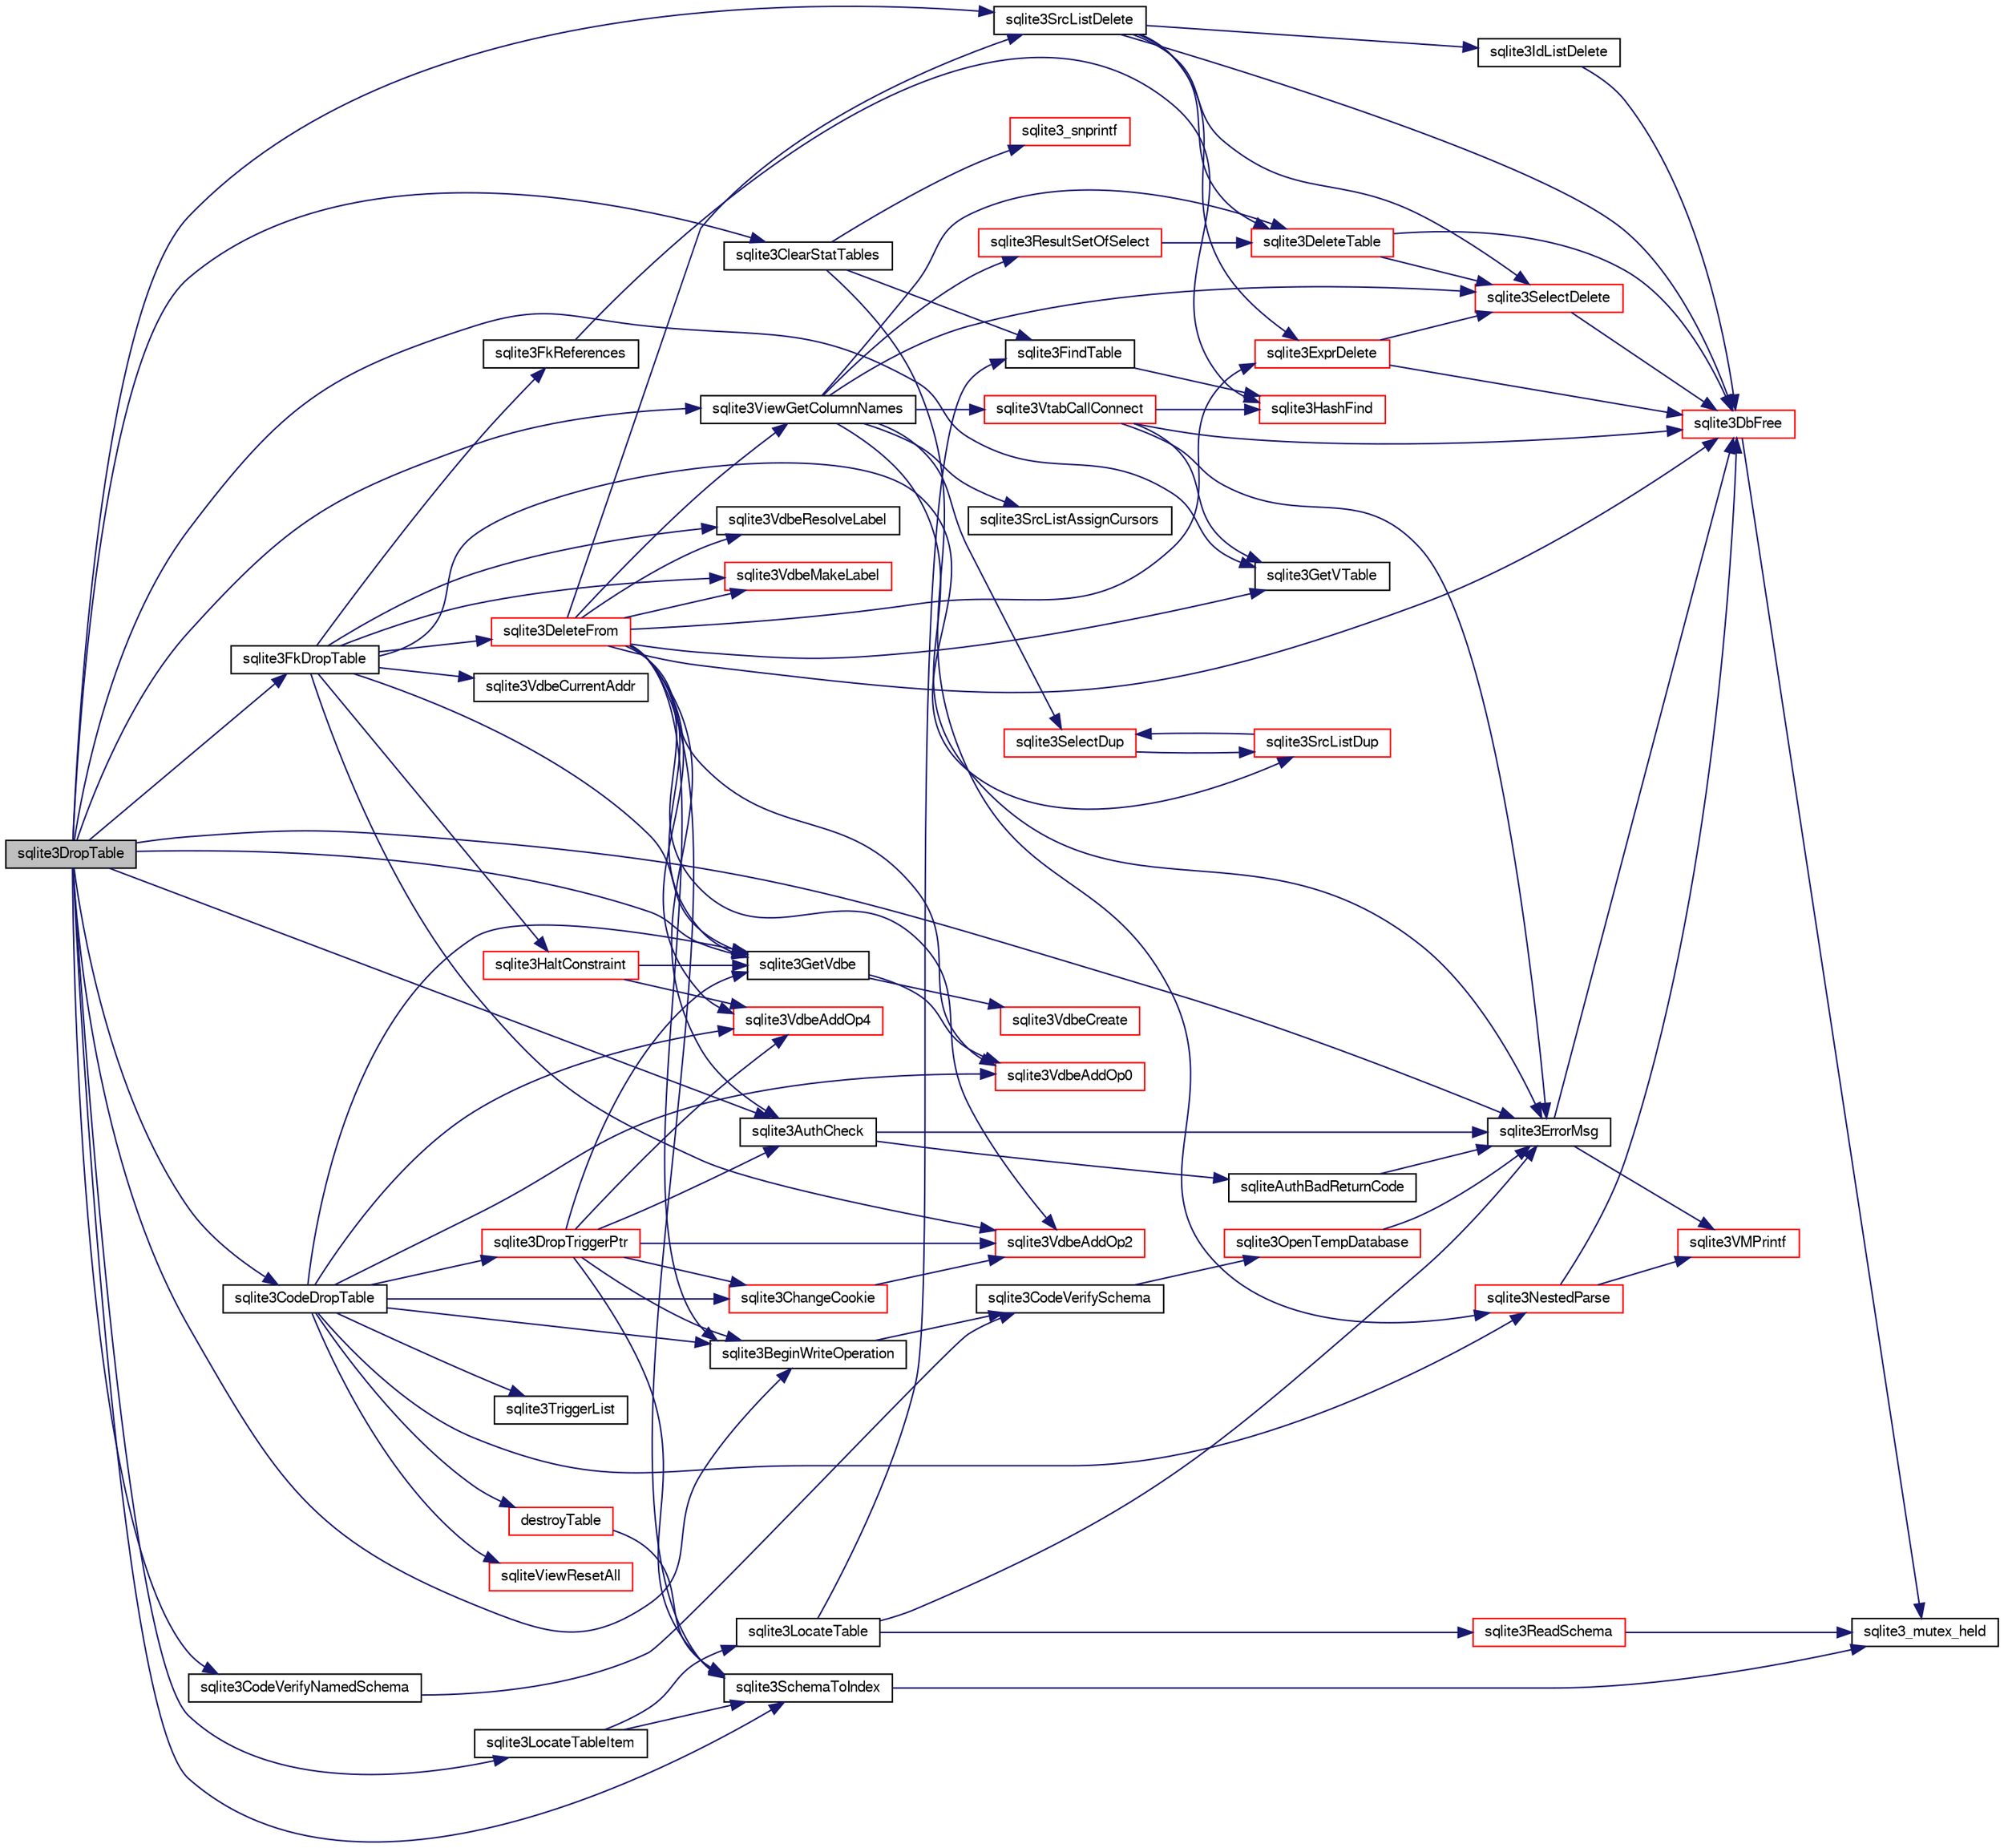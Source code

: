 digraph "sqlite3DropTable"
{
  edge [fontname="FreeSans",fontsize="10",labelfontname="FreeSans",labelfontsize="10"];
  node [fontname="FreeSans",fontsize="10",shape=record];
  rankdir="LR";
  Node503761 [label="sqlite3DropTable",height=0.2,width=0.4,color="black", fillcolor="grey75", style="filled", fontcolor="black"];
  Node503761 -> Node503762 [color="midnightblue",fontsize="10",style="solid",fontname="FreeSans"];
  Node503762 [label="sqlite3LocateTableItem",height=0.2,width=0.4,color="black", fillcolor="white", style="filled",URL="$sqlite3_8c.html#ac80229652e6d3200bd88dff77f874888"];
  Node503762 -> Node503763 [color="midnightblue",fontsize="10",style="solid",fontname="FreeSans"];
  Node503763 [label="sqlite3SchemaToIndex",height=0.2,width=0.4,color="black", fillcolor="white", style="filled",URL="$sqlite3_8c.html#ad9ef77a42022f1f8c8ab71b5761f5134"];
  Node503763 -> Node503764 [color="midnightblue",fontsize="10",style="solid",fontname="FreeSans"];
  Node503764 [label="sqlite3_mutex_held",height=0.2,width=0.4,color="black", fillcolor="white", style="filled",URL="$sqlite3_8c.html#acf77da68932b6bc163c5e68547ecc3e7"];
  Node503762 -> Node503765 [color="midnightblue",fontsize="10",style="solid",fontname="FreeSans"];
  Node503765 [label="sqlite3LocateTable",height=0.2,width=0.4,color="black", fillcolor="white", style="filled",URL="$sqlite3_8c.html#adfeea5b18971250d4ff7f5a44e134d75"];
  Node503765 -> Node503766 [color="midnightblue",fontsize="10",style="solid",fontname="FreeSans"];
  Node503766 [label="sqlite3ReadSchema",height=0.2,width=0.4,color="red", fillcolor="white", style="filled",URL="$sqlite3_8c.html#ac41a97f30334f7d35b2b5713097eca90"];
  Node503766 -> Node503764 [color="midnightblue",fontsize="10",style="solid",fontname="FreeSans"];
  Node503765 -> Node504102 [color="midnightblue",fontsize="10",style="solid",fontname="FreeSans"];
  Node504102 [label="sqlite3FindTable",height=0.2,width=0.4,color="black", fillcolor="white", style="filled",URL="$sqlite3_8c.html#afa51dbee6173bf3a8a3df76b07cea789"];
  Node504102 -> Node504101 [color="midnightblue",fontsize="10",style="solid",fontname="FreeSans"];
  Node504101 [label="sqlite3HashFind",height=0.2,width=0.4,color="red", fillcolor="white", style="filled",URL="$sqlite3_8c.html#a8ca124229470a66b4c9c141ded48e2aa"];
  Node503765 -> Node504080 [color="midnightblue",fontsize="10",style="solid",fontname="FreeSans"];
  Node504080 [label="sqlite3ErrorMsg",height=0.2,width=0.4,color="black", fillcolor="white", style="filled",URL="$sqlite3_8c.html#aee2798e173651adae0f9c85469f3457d"];
  Node504080 -> Node503772 [color="midnightblue",fontsize="10",style="solid",fontname="FreeSans"];
  Node503772 [label="sqlite3VMPrintf",height=0.2,width=0.4,color="red", fillcolor="white", style="filled",URL="$sqlite3_8c.html#a05535d0982ef06fbc2ee8195ebbae689"];
  Node504080 -> Node503780 [color="midnightblue",fontsize="10",style="solid",fontname="FreeSans"];
  Node503780 [label="sqlite3DbFree",height=0.2,width=0.4,color="red", fillcolor="white", style="filled",URL="$sqlite3_8c.html#ac70ab821a6607b4a1b909582dc37a069"];
  Node503780 -> Node503764 [color="midnightblue",fontsize="10",style="solid",fontname="FreeSans"];
  Node503761 -> Node504722 [color="midnightblue",fontsize="10",style="solid",fontname="FreeSans"];
  Node504722 [label="sqlite3CodeVerifyNamedSchema",height=0.2,width=0.4,color="black", fillcolor="white", style="filled",URL="$sqlite3_8c.html#a30331e33b8e462cbe3aa83c8bddb8c0e"];
  Node504722 -> Node504723 [color="midnightblue",fontsize="10",style="solid",fontname="FreeSans"];
  Node504723 [label="sqlite3CodeVerifySchema",height=0.2,width=0.4,color="black", fillcolor="white", style="filled",URL="$sqlite3_8c.html#ad9d8708d96f8416ec59ebf41c57000f9"];
  Node504723 -> Node504724 [color="midnightblue",fontsize="10",style="solid",fontname="FreeSans"];
  Node504724 [label="sqlite3OpenTempDatabase",height=0.2,width=0.4,color="red", fillcolor="white", style="filled",URL="$sqlite3_8c.html#aaf3088380b731428b72d3b5777f93755"];
  Node504724 -> Node504080 [color="midnightblue",fontsize="10",style="solid",fontname="FreeSans"];
  Node503761 -> Node503763 [color="midnightblue",fontsize="10",style="solid",fontname="FreeSans"];
  Node503761 -> Node504725 [color="midnightblue",fontsize="10",style="solid",fontname="FreeSans"];
  Node504725 [label="sqlite3ViewGetColumnNames",height=0.2,width=0.4,color="black", fillcolor="white", style="filled",URL="$sqlite3_8c.html#aebc7cd8d9e2bd174ae0a60363d3f6ce8"];
  Node504725 -> Node504726 [color="midnightblue",fontsize="10",style="solid",fontname="FreeSans"];
  Node504726 [label="sqlite3VtabCallConnect",height=0.2,width=0.4,color="red", fillcolor="white", style="filled",URL="$sqlite3_8c.html#a9642d55303e8d284d096fabc53460e28"];
  Node504726 -> Node504691 [color="midnightblue",fontsize="10",style="solid",fontname="FreeSans"];
  Node504691 [label="sqlite3GetVTable",height=0.2,width=0.4,color="black", fillcolor="white", style="filled",URL="$sqlite3_8c.html#a85465ef27057193295e321f0caf488ed"];
  Node504726 -> Node504101 [color="midnightblue",fontsize="10",style="solid",fontname="FreeSans"];
  Node504726 -> Node504080 [color="midnightblue",fontsize="10",style="solid",fontname="FreeSans"];
  Node504726 -> Node503780 [color="midnightblue",fontsize="10",style="solid",fontname="FreeSans"];
  Node504725 -> Node504080 [color="midnightblue",fontsize="10",style="solid",fontname="FreeSans"];
  Node504725 -> Node504727 [color="midnightblue",fontsize="10",style="solid",fontname="FreeSans"];
  Node504727 [label="sqlite3SelectDup",height=0.2,width=0.4,color="red", fillcolor="white", style="filled",URL="$sqlite3_8c.html#af8a7f75590dced000c27784d90b57b87"];
  Node504727 -> Node504735 [color="midnightblue",fontsize="10",style="solid",fontname="FreeSans"];
  Node504735 [label="sqlite3SrcListDup",height=0.2,width=0.4,color="red", fillcolor="white", style="filled",URL="$sqlite3_8c.html#a915ece76ebeede6852f63a447753ef9f"];
  Node504735 -> Node504727 [color="midnightblue",fontsize="10",style="solid",fontname="FreeSans"];
  Node504725 -> Node504738 [color="midnightblue",fontsize="10",style="solid",fontname="FreeSans"];
  Node504738 [label="sqlite3SrcListAssignCursors",height=0.2,width=0.4,color="black", fillcolor="white", style="filled",URL="$sqlite3_8c.html#a30fb47cdcb938aac958fe5da10c72821"];
  Node504725 -> Node504739 [color="midnightblue",fontsize="10",style="solid",fontname="FreeSans"];
  Node504739 [label="sqlite3ResultSetOfSelect",height=0.2,width=0.4,color="red", fillcolor="white", style="filled",URL="$sqlite3_8c.html#ade35a86757654a36498d74152aa2fda8"];
  Node504739 -> Node504090 [color="midnightblue",fontsize="10",style="solid",fontname="FreeSans"];
  Node504090 [label="sqlite3DeleteTable",height=0.2,width=0.4,color="red", fillcolor="white", style="filled",URL="$sqlite3_8c.html#a7fd3d507375a381a3807f92735318973"];
  Node504090 -> Node503780 [color="midnightblue",fontsize="10",style="solid",fontname="FreeSans"];
  Node504090 -> Node504085 [color="midnightblue",fontsize="10",style="solid",fontname="FreeSans"];
  Node504085 [label="sqlite3SelectDelete",height=0.2,width=0.4,color="red", fillcolor="white", style="filled",URL="$sqlite3_8c.html#a0f56959f0acac85496744f0d068854a0"];
  Node504085 -> Node503780 [color="midnightblue",fontsize="10",style="solid",fontname="FreeSans"];
  Node504725 -> Node504090 [color="midnightblue",fontsize="10",style="solid",fontname="FreeSans"];
  Node504725 -> Node504085 [color="midnightblue",fontsize="10",style="solid",fontname="FreeSans"];
  Node503761 -> Node504810 [color="midnightblue",fontsize="10",style="solid",fontname="FreeSans"];
  Node504810 [label="sqlite3AuthCheck",height=0.2,width=0.4,color="black", fillcolor="white", style="filled",URL="$sqlite3_8c.html#a83c75b8b7aa1c35301005be7ff1a8582"];
  Node504810 -> Node504080 [color="midnightblue",fontsize="10",style="solid",fontname="FreeSans"];
  Node504810 -> Node504805 [color="midnightblue",fontsize="10",style="solid",fontname="FreeSans"];
  Node504805 [label="sqliteAuthBadReturnCode",height=0.2,width=0.4,color="black", fillcolor="white", style="filled",URL="$sqlite3_8c.html#ad8fdda3ef346903a89e24dd825642bc1"];
  Node504805 -> Node504080 [color="midnightblue",fontsize="10",style="solid",fontname="FreeSans"];
  Node503761 -> Node504691 [color="midnightblue",fontsize="10",style="solid",fontname="FreeSans"];
  Node503761 -> Node504080 [color="midnightblue",fontsize="10",style="solid",fontname="FreeSans"];
  Node503761 -> Node504829 [color="midnightblue",fontsize="10",style="solid",fontname="FreeSans"];
  Node504829 [label="sqlite3GetVdbe",height=0.2,width=0.4,color="black", fillcolor="white", style="filled",URL="$sqlite3_8c.html#a76b721dcd00b0587308547594cb6c1f4"];
  Node504829 -> Node504830 [color="midnightblue",fontsize="10",style="solid",fontname="FreeSans"];
  Node504830 [label="sqlite3VdbeCreate",height=0.2,width=0.4,color="red", fillcolor="white", style="filled",URL="$sqlite3_8c.html#a7778fbbc1a7b677f680ce0afc44a88e2"];
  Node504829 -> Node504831 [color="midnightblue",fontsize="10",style="solid",fontname="FreeSans"];
  Node504831 [label="sqlite3VdbeAddOp0",height=0.2,width=0.4,color="red", fillcolor="white", style="filled",URL="$sqlite3_8c.html#a0aefd237fc1d629f3a3d3d454ced408a"];
  Node503761 -> Node504834 [color="midnightblue",fontsize="10",style="solid",fontname="FreeSans"];
  Node504834 [label="sqlite3BeginWriteOperation",height=0.2,width=0.4,color="black", fillcolor="white", style="filled",URL="$sqlite3_8c.html#a21b1b811bbe305f922244f8913c87f10"];
  Node504834 -> Node504723 [color="midnightblue",fontsize="10",style="solid",fontname="FreeSans"];
  Node503761 -> Node504835 [color="midnightblue",fontsize="10",style="solid",fontname="FreeSans"];
  Node504835 [label="sqlite3ClearStatTables",height=0.2,width=0.4,color="black", fillcolor="white", style="filled",URL="$sqlite3_8c.html#a3a6659fbbc07f5bd5d327d88e6660702"];
  Node504835 -> Node503883 [color="midnightblue",fontsize="10",style="solid",fontname="FreeSans"];
  Node503883 [label="sqlite3_snprintf",height=0.2,width=0.4,color="red", fillcolor="white", style="filled",URL="$sqlite3_8c.html#aa2695a752e971577f5784122f2013c40"];
  Node504835 -> Node504102 [color="midnightblue",fontsize="10",style="solid",fontname="FreeSans"];
  Node504835 -> Node504836 [color="midnightblue",fontsize="10",style="solid",fontname="FreeSans"];
  Node504836 [label="sqlite3NestedParse",height=0.2,width=0.4,color="red", fillcolor="white", style="filled",URL="$sqlite3_8c.html#ae78bd6187a28892732af5428ec15b03f"];
  Node504836 -> Node503772 [color="midnightblue",fontsize="10",style="solid",fontname="FreeSans"];
  Node504836 -> Node503780 [color="midnightblue",fontsize="10",style="solid",fontname="FreeSans"];
  Node503761 -> Node504837 [color="midnightblue",fontsize="10",style="solid",fontname="FreeSans"];
  Node504837 [label="sqlite3FkDropTable",height=0.2,width=0.4,color="black", fillcolor="white", style="filled",URL="$sqlite3_8c.html#a1218c6fc74e89152ceaa4760e82f5ef9"];
  Node504837 -> Node504829 [color="midnightblue",fontsize="10",style="solid",fontname="FreeSans"];
  Node504837 -> Node504838 [color="midnightblue",fontsize="10",style="solid",fontname="FreeSans"];
  Node504838 [label="sqlite3FkReferences",height=0.2,width=0.4,color="black", fillcolor="white", style="filled",URL="$sqlite3_8c.html#a2337ae2a0965bfde19e983555bb78c01"];
  Node504838 -> Node504101 [color="midnightblue",fontsize="10",style="solid",fontname="FreeSans"];
  Node504837 -> Node504839 [color="midnightblue",fontsize="10",style="solid",fontname="FreeSans"];
  Node504839 [label="sqlite3VdbeMakeLabel",height=0.2,width=0.4,color="red", fillcolor="white", style="filled",URL="$sqlite3_8c.html#acf57ce8fb6f3c634375c019f5ebe66f6"];
  Node504837 -> Node504840 [color="midnightblue",fontsize="10",style="solid",fontname="FreeSans"];
  Node504840 [label="sqlite3VdbeAddOp2",height=0.2,width=0.4,color="red", fillcolor="white", style="filled",URL="$sqlite3_8c.html#ae87204d7b069da19e4db0404c6deaae5"];
  Node504837 -> Node504841 [color="midnightblue",fontsize="10",style="solid",fontname="FreeSans"];
  Node504841 [label="sqlite3DeleteFrom",height=0.2,width=0.4,color="red", fillcolor="white", style="filled",URL="$sqlite3_8c.html#ab9b4b45349188b49eabb23f94608a091"];
  Node504841 -> Node504725 [color="midnightblue",fontsize="10",style="solid",fontname="FreeSans"];
  Node504841 -> Node503763 [color="midnightblue",fontsize="10",style="solid",fontname="FreeSans"];
  Node504841 -> Node504810 [color="midnightblue",fontsize="10",style="solid",fontname="FreeSans"];
  Node504841 -> Node504829 [color="midnightblue",fontsize="10",style="solid",fontname="FreeSans"];
  Node504841 -> Node504834 [color="midnightblue",fontsize="10",style="solid",fontname="FreeSans"];
  Node504841 -> Node504840 [color="midnightblue",fontsize="10",style="solid",fontname="FreeSans"];
  Node504841 -> Node504893 [color="midnightblue",fontsize="10",style="solid",fontname="FreeSans"];
  Node504893 [label="sqlite3VdbeAddOp4",height=0.2,width=0.4,color="red", fillcolor="white", style="filled",URL="$sqlite3_8c.html#a739d7a47b1c11779283b7797ea7e1d4d"];
  Node504841 -> Node504831 [color="midnightblue",fontsize="10",style="solid",fontname="FreeSans"];
  Node504841 -> Node504839 [color="midnightblue",fontsize="10",style="solid",fontname="FreeSans"];
  Node504841 -> Node504691 [color="midnightblue",fontsize="10",style="solid",fontname="FreeSans"];
  Node504841 -> Node504911 [color="midnightblue",fontsize="10",style="solid",fontname="FreeSans"];
  Node504911 [label="sqlite3VdbeResolveLabel",height=0.2,width=0.4,color="black", fillcolor="white", style="filled",URL="$sqlite3_8c.html#a0a86f82356e392d9a84a008559c1aeeb"];
  Node504841 -> Node504089 [color="midnightblue",fontsize="10",style="solid",fontname="FreeSans"];
  Node504089 [label="sqlite3SrcListDelete",height=0.2,width=0.4,color="black", fillcolor="white", style="filled",URL="$sqlite3_8c.html#acc250a3e5e7fd8889a16a9f28e3e7312"];
  Node504089 -> Node503780 [color="midnightblue",fontsize="10",style="solid",fontname="FreeSans"];
  Node504089 -> Node504090 [color="midnightblue",fontsize="10",style="solid",fontname="FreeSans"];
  Node504089 -> Node504085 [color="midnightblue",fontsize="10",style="solid",fontname="FreeSans"];
  Node504089 -> Node504088 [color="midnightblue",fontsize="10",style="solid",fontname="FreeSans"];
  Node504088 [label="sqlite3ExprDelete",height=0.2,width=0.4,color="red", fillcolor="white", style="filled",URL="$sqlite3_8c.html#ae4e21ab5918e0428fbaa9e615dceb309"];
  Node504088 -> Node503780 [color="midnightblue",fontsize="10",style="solid",fontname="FreeSans"];
  Node504088 -> Node504085 [color="midnightblue",fontsize="10",style="solid",fontname="FreeSans"];
  Node504089 -> Node504328 [color="midnightblue",fontsize="10",style="solid",fontname="FreeSans"];
  Node504328 [label="sqlite3IdListDelete",height=0.2,width=0.4,color="black", fillcolor="white", style="filled",URL="$sqlite3_8c.html#a38bea53ea789e86289ca600ff6010f73"];
  Node504328 -> Node503780 [color="midnightblue",fontsize="10",style="solid",fontname="FreeSans"];
  Node504841 -> Node504088 [color="midnightblue",fontsize="10",style="solid",fontname="FreeSans"];
  Node504841 -> Node503780 [color="midnightblue",fontsize="10",style="solid",fontname="FreeSans"];
  Node504837 -> Node504735 [color="midnightblue",fontsize="10",style="solid",fontname="FreeSans"];
  Node504837 -> Node504859 [color="midnightblue",fontsize="10",style="solid",fontname="FreeSans"];
  Node504859 [label="sqlite3VdbeCurrentAddr",height=0.2,width=0.4,color="black", fillcolor="white", style="filled",URL="$sqlite3_8c.html#a5e2bf0933a091bdfd7f0acd86a894889"];
  Node504837 -> Node504938 [color="midnightblue",fontsize="10",style="solid",fontname="FreeSans"];
  Node504938 [label="sqlite3HaltConstraint",height=0.2,width=0.4,color="red", fillcolor="white", style="filled",URL="$sqlite3_8c.html#a1d9375ff5f2bf176b6f08662ebca50bd"];
  Node504938 -> Node504829 [color="midnightblue",fontsize="10",style="solid",fontname="FreeSans"];
  Node504938 -> Node504893 [color="midnightblue",fontsize="10",style="solid",fontname="FreeSans"];
  Node504837 -> Node504911 [color="midnightblue",fontsize="10",style="solid",fontname="FreeSans"];
  Node503761 -> Node505102 [color="midnightblue",fontsize="10",style="solid",fontname="FreeSans"];
  Node505102 [label="sqlite3CodeDropTable",height=0.2,width=0.4,color="black", fillcolor="white", style="filled",URL="$sqlite3_8c.html#aaf9a8d65346dc15bfcd60bc48e885f46"];
  Node505102 -> Node504829 [color="midnightblue",fontsize="10",style="solid",fontname="FreeSans"];
  Node505102 -> Node504834 [color="midnightblue",fontsize="10",style="solid",fontname="FreeSans"];
  Node505102 -> Node504831 [color="midnightblue",fontsize="10",style="solid",fontname="FreeSans"];
  Node505102 -> Node504844 [color="midnightblue",fontsize="10",style="solid",fontname="FreeSans"];
  Node504844 [label="sqlite3TriggerList",height=0.2,width=0.4,color="black", fillcolor="white", style="filled",URL="$sqlite3_8c.html#a64b772357d0dabd103b28ce0ca0b312f"];
  Node505102 -> Node505103 [color="midnightblue",fontsize="10",style="solid",fontname="FreeSans"];
  Node505103 [label="sqlite3DropTriggerPtr",height=0.2,width=0.4,color="red", fillcolor="white", style="filled",URL="$sqlite3_8c.html#aa3a84617bfc76be1c61c27fc2b6d0b17"];
  Node505103 -> Node503763 [color="midnightblue",fontsize="10",style="solid",fontname="FreeSans"];
  Node505103 -> Node504810 [color="midnightblue",fontsize="10",style="solid",fontname="FreeSans"];
  Node505103 -> Node504829 [color="midnightblue",fontsize="10",style="solid",fontname="FreeSans"];
  Node505103 -> Node504834 [color="midnightblue",fontsize="10",style="solid",fontname="FreeSans"];
  Node505103 -> Node505106 [color="midnightblue",fontsize="10",style="solid",fontname="FreeSans"];
  Node505106 [label="sqlite3ChangeCookie",height=0.2,width=0.4,color="red", fillcolor="white", style="filled",URL="$sqlite3_8c.html#a0ef89bb4c4f2d45de9f462e63cbfddec"];
  Node505106 -> Node504840 [color="midnightblue",fontsize="10",style="solid",fontname="FreeSans"];
  Node505103 -> Node504840 [color="midnightblue",fontsize="10",style="solid",fontname="FreeSans"];
  Node505103 -> Node504893 [color="midnightblue",fontsize="10",style="solid",fontname="FreeSans"];
  Node505102 -> Node504836 [color="midnightblue",fontsize="10",style="solid",fontname="FreeSans"];
  Node505102 -> Node505107 [color="midnightblue",fontsize="10",style="solid",fontname="FreeSans"];
  Node505107 [label="destroyTable",height=0.2,width=0.4,color="red", fillcolor="white", style="filled",URL="$sqlite3_8c.html#af9dd6dd5525753fa1319b280d8280b1e"];
  Node505107 -> Node503763 [color="midnightblue",fontsize="10",style="solid",fontname="FreeSans"];
  Node505102 -> Node504893 [color="midnightblue",fontsize="10",style="solid",fontname="FreeSans"];
  Node505102 -> Node505106 [color="midnightblue",fontsize="10",style="solid",fontname="FreeSans"];
  Node505102 -> Node505109 [color="midnightblue",fontsize="10",style="solid",fontname="FreeSans"];
  Node505109 [label="sqliteViewResetAll",height=0.2,width=0.4,color="red", fillcolor="white", style="filled",URL="$sqlite3_8c.html#af643ac796068323122097267a246da89"];
  Node503761 -> Node504089 [color="midnightblue",fontsize="10",style="solid",fontname="FreeSans"];
}
